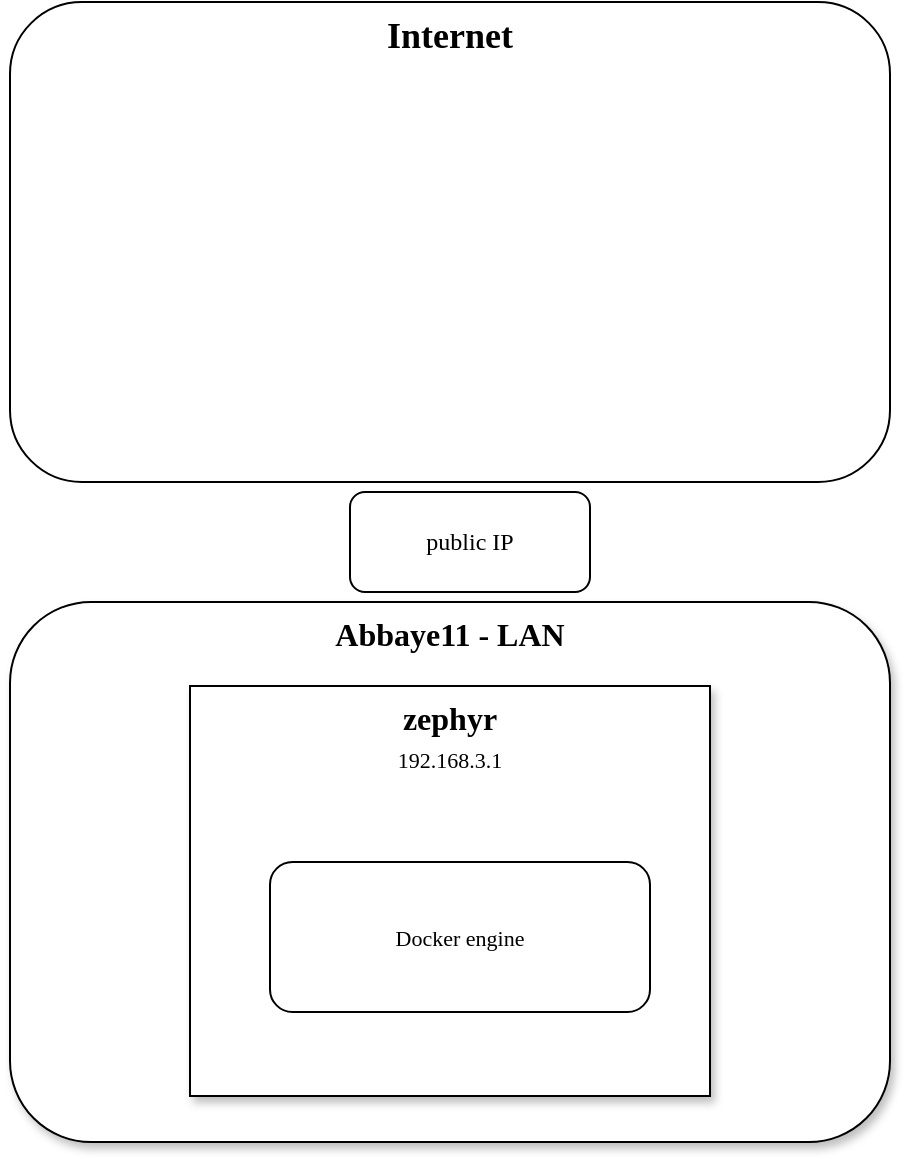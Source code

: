 <mxfile version="20.2.3" type="device" pages="3"><diagram id="EyQ7MJaKTs6pZGbByXyh" name="Page-1"><mxGraphModel dx="1163" dy="865" grid="1" gridSize="10" guides="1" tooltips="1" connect="1" arrows="1" fold="1" page="1" pageScale="1" pageWidth="827" pageHeight="1169" math="0" shadow="0"><root><mxCell id="0"/><mxCell id="1" parent="0"/><mxCell id="NSPT0Uzymb66ejVVXUQv-1" value="Internet" style="rounded=1;whiteSpace=wrap;html=1;align=center;verticalAlign=top;fontFamily=Comic Sans MS;fontStyle=1;fontSize=18;" vertex="1" parent="1"><mxGeometry x="160" y="110" width="440" height="240" as="geometry"/></mxCell><mxCell id="NSPT0Uzymb66ejVVXUQv-2" value="Abbaye11 - LAN" style="rounded=1;whiteSpace=wrap;html=1;fontFamily=Comic Sans MS;fontSize=16;fontStyle=1;verticalAlign=top;glass=0;shadow=1;" vertex="1" parent="1"><mxGeometry x="160" y="410" width="440" height="270" as="geometry"/></mxCell><mxCell id="NSPT0Uzymb66ejVVXUQv-3" value="public IP" style="rounded=1;whiteSpace=wrap;html=1;fontFamily=Comic Sans MS;" vertex="1" parent="1"><mxGeometry x="330" y="355" width="120" height="50" as="geometry"/></mxCell><mxCell id="NSPT0Uzymb66ejVVXUQv-5" value="&lt;b&gt;zephyr&lt;/b&gt;&lt;br&gt;&lt;font style=&quot;font-size: 11px;&quot;&gt;192.168.3.1&lt;/font&gt;" style="rounded=0;whiteSpace=wrap;html=1;fontFamily=Comic Sans MS;fontSize=16;horizontal=1;verticalAlign=top;shadow=1;" vertex="1" parent="1"><mxGeometry x="250" y="452" width="260" height="205" as="geometry"/></mxCell><mxCell id="NSPT0Uzymb66ejVVXUQv-6" value="Docker engine" style="rounded=1;whiteSpace=wrap;html=1;fontFamily=Comic Sans MS;fontSize=11;" vertex="1" parent="1"><mxGeometry x="290" y="540" width="190" height="75" as="geometry"/></mxCell></root></mxGraphModel></diagram><diagram id="5AV2yx2kL_ojxTBK8A9z" name="Page-2"><mxGraphModel dx="1163" dy="2034" grid="1" gridSize="10" guides="1" tooltips="1" connect="1" arrows="1" fold="1" page="1" pageScale="1" pageWidth="827" pageHeight="1169" math="0" shadow="0"><root><mxCell id="0"/><mxCell id="1" parent="0"/><object label="&lt;div&gt;&lt;span style=&quot;font-size: 14px&quot;&gt;&lt;b&gt;%name%&lt;/b&gt;&lt;/span&gt;&lt;/div&gt;&lt;div&gt;&lt;span style=&quot;font-size: 8px&quot;&gt;[Container: %technology%]&lt;/span&gt;&lt;/div&gt;&lt;div&gt;&lt;span style=&quot;font-size: 8px&quot;&gt;&lt;br&gt;&lt;/span&gt;&lt;/div&gt;&lt;div&gt;&lt;font size=&quot;1&quot;&gt;%description%&lt;/font&gt;&lt;/div&gt;" placeholders="1" name="kestra" technology="e.g. Python, Flask" description="Description" id="Vcw_pxPkx2uI8fqFtCrv-1"><mxCell style="rounded=0;whiteSpace=wrap;html=1;fillColor=#3B8CD2;fontColor=#FFFFFF;strokeColor=#2F6FA6;resizable=0;rotatable=0;metaEdit=1;shadow=1;glass=0;fontFamily=Comic Sans MS;fontSize=11;" vertex="1" parent="1"><mxGeometry x="160" y="960" width="180" height="120" as="geometry"/></mxCell></object><object label="&lt;div&gt;&lt;span style=&quot;font-size: 14px&quot;&gt;&lt;b&gt;%name%&lt;/b&gt;&lt;/span&gt;&lt;/div&gt;&lt;div&gt;&lt;span style=&quot;font-size: 8px&quot;&gt;[Software System]&lt;/span&gt;&lt;/div&gt;&lt;div&gt;&lt;span style=&quot;font-size: 8px&quot;&gt;&lt;br&gt;&lt;/span&gt;&lt;/div&gt;&lt;div&gt;&lt;font size=&quot;1&quot;&gt;%description%&lt;/font&gt;&lt;/div&gt;" name="nginx-reverse-proxy" description="Nginx server acting as reverse proxy" ports="80, 443" placeholders="1" id="Vcw_pxPkx2uI8fqFtCrv-2"><mxCell style="rounded=0;whiteSpace=wrap;html=1;fillColor=#0067BA;fontColor=#FFFFFF;strokeColor=#005DA8;resizable=0;rotatable=0;metaEdit=1;shadow=1;glass=0;fontFamily=Comic Sans MS;fontSize=11;imageAspect=1;" vertex="1" parent="1"><mxGeometry x="250" y="130" width="180" height="120" as="geometry"/></mxCell></object><object label="&lt;div&gt;&lt;span style=&quot;font-size: 14px&quot;&gt;&lt;b&gt;%name%&lt;/b&gt;&lt;/span&gt;&lt;/div&gt;&lt;div&gt;&lt;span style=&quot;font-size: 8px&quot;&gt;[Software System]&lt;/span&gt;&lt;/div&gt;&lt;div&gt;&lt;span style=&quot;font-size: 8px&quot;&gt;&lt;br&gt;&lt;/span&gt;&lt;/div&gt;&lt;div&gt;&lt;font size=&quot;1&quot;&gt;%description%&lt;/font&gt;&lt;/div&gt;" placeholders="1" name="kestra" description="Description" id="Vcw_pxPkx2uI8fqFtCrv-3"><mxCell style="rounded=0;whiteSpace=wrap;html=1;fillColor=#0067BA;fontColor=#FFFFFF;strokeColor=#005DA8;resizable=0;rotatable=0;metaEdit=1;shadow=1;glass=0;fontFamily=Comic Sans MS;fontSize=11;" vertex="1" parent="1"><mxGeometry x="110" y="400" width="180" height="120" as="geometry"/></mxCell></object><object label="&lt;div&gt;&lt;span style=&quot;font-size: 14px&quot;&gt;&lt;b&gt;%name%&lt;/b&gt;&lt;/span&gt;&lt;/div&gt;&lt;div&gt;&lt;span style=&quot;font-size: 8px&quot;&gt;[Software System]&lt;/span&gt;&lt;/div&gt;&lt;div&gt;&lt;span style=&quot;font-size: 8px&quot;&gt;&lt;br&gt;&lt;/span&gt;&lt;/div&gt;&lt;div&gt;&lt;font size=&quot;1&quot;&gt;%description%&lt;/font&gt;&lt;/div&gt;" placeholders="1" name="kestra-ci" description="Description" id="Vcw_pxPkx2uI8fqFtCrv-4"><mxCell style="rounded=0;whiteSpace=wrap;html=1;fillColor=#0067BA;fontColor=#FFFFFF;strokeColor=#005DA8;resizable=0;rotatable=0;metaEdit=1;shadow=1;glass=0;fontFamily=Comic Sans MS;fontSize=11;" vertex="1" parent="1"><mxGeometry x="390" y="400" width="180" height="120" as="geometry"/></mxCell></object><object label="&lt;div&gt;&lt;span style=&quot;font-size: 14px&quot;&gt;&lt;b&gt;%name%&lt;/b&gt;&lt;/span&gt;&lt;/div&gt;&lt;div&gt;&lt;span style=&quot;font-size: 8px&quot;&gt;[Container: %technology%]&lt;/span&gt;&lt;/div&gt;&lt;div&gt;&lt;span style=&quot;font-size: 8px&quot;&gt;&lt;br&gt;&lt;/span&gt;&lt;/div&gt;&lt;div&gt;&lt;font size=&quot;1&quot;&gt;%description%&lt;/font&gt;&lt;/div&gt;" placeholders="1" name="minio" technology="e.g. Python, Flask" description="Description" id="Vcw_pxPkx2uI8fqFtCrv-5"><mxCell style="rounded=0;whiteSpace=wrap;html=1;fillColor=#3B8CD2;fontColor=#FFFFFF;strokeColor=#2F6FA6;resizable=0;rotatable=0;metaEdit=1;shadow=1;glass=0;fontFamily=Comic Sans MS;fontSize=11;" vertex="1" parent="1"><mxGeometry x="370" y="960" width="180" height="120" as="geometry"/></mxCell></object><object label="&lt;div&gt;&lt;span style=&quot;font-size: 14px&quot;&gt;&lt;b&gt;%name%&lt;/b&gt;&lt;/span&gt;&lt;/div&gt;&lt;div&gt;&lt;span style=&quot;font-size: 8px&quot;&gt;[Container: %technology%]&lt;/span&gt;&lt;/div&gt;&lt;div&gt;&lt;span style=&quot;font-size: 8px&quot;&gt;&lt;br&gt;&lt;/span&gt;&lt;/div&gt;&lt;div&gt;&lt;font size=&quot;1&quot;&gt;%description%&lt;/font&gt;&lt;/div&gt;" placeholders="1" name="postrges" technology="e.g. Python, Flask" description="Description" id="Vcw_pxPkx2uI8fqFtCrv-6"><mxCell style="rounded=0;whiteSpace=wrap;html=1;fillColor=#3B8CD2;fontColor=#FFFFFF;strokeColor=#2F6FA6;resizable=0;rotatable=0;metaEdit=1;shadow=1;glass=0;fontFamily=Comic Sans MS;fontSize=11;" vertex="1" parent="1"><mxGeometry x="580" y="960" width="180" height="120" as="geometry"/></mxCell></object><object label="&lt;div&gt;&lt;span style=&quot;font-size: 14px&quot;&gt;&lt;b&gt;%name%&lt;/b&gt;&lt;/span&gt;&lt;/div&gt;&lt;div&gt;&lt;span style=&quot;font-size: 8px&quot;&gt;[Container: %technology%]&lt;/span&gt;&lt;/div&gt;&lt;div&gt;&lt;span style=&quot;font-size: 8px&quot;&gt;&lt;br&gt;&lt;/span&gt;&lt;/div&gt;&lt;div&gt;&lt;font size=&quot;1&quot;&gt;%description%&lt;/font&gt;&lt;/div&gt;" placeholders="1" name="kestra-ci" technology="e.g. Python, Flask" description="Description" id="Vcw_pxPkx2uI8fqFtCrv-7"><mxCell style="rounded=0;whiteSpace=wrap;html=1;fillColor=#3B8CD2;fontColor=#FFFFFF;strokeColor=#2F6FA6;resizable=0;rotatable=0;metaEdit=1;shadow=1;glass=0;fontFamily=Comic Sans MS;fontSize=11;" vertex="1" parent="1"><mxGeometry x="900" y="960" width="180" height="120" as="geometry"/></mxCell></object><object label="" placeholders="1" instruction="edit data of the lower shape within the group" id="Vcw_pxPkx2uI8fqFtCrv-8"><mxCell style="group;resizable=0;rotatable=0;shadow=1;glass=0;fontFamily=Comic Sans MS;fontSize=11;" vertex="1" connectable="0" parent="1"><mxGeometry x="260" y="-170" width="160" height="170" as="geometry"/></mxCell></object><object label="&lt;div style=&quot;color: rgb(255 , 255 , 255) ; white-space: normal&quot;&gt;&lt;span style=&quot;font-size: 14px&quot;&gt;&lt;b&gt;%name%&lt;/b&gt;&lt;/span&gt;&lt;/div&gt;&lt;div style=&quot;color: rgb(255 , 255 , 255) ; white-space: normal&quot;&gt;&lt;font style=&quot;font-size: 8px&quot;&gt;[Person]&lt;/font&gt;&lt;/div&gt;&lt;div style=&quot;color: rgb(255 , 255 , 255) ; white-space: normal ; font-size: 8px&quot;&gt;&lt;span style=&quot;font-size: x-small&quot;&gt;&lt;br&gt;&lt;/span&gt;&lt;/div&gt;&lt;div style=&quot;color: rgb(255 , 255 , 255) ; white-space: normal&quot;&gt;&lt;font size=&quot;1&quot;&gt;%description%&lt;/font&gt;&lt;/div&gt;" name="User" description="Description" placeholders="1" id="Vcw_pxPkx2uI8fqFtCrv-9"><mxCell style="rounded=1;whiteSpace=wrap;html=1;strokeColor=#00315C;fillColor=#004179;fontColor=#000000;arcSize=31;metaEdit=1;shadow=1;glass=0;fontFamily=Comic Sans MS;fontSize=11;" vertex="1" parent="Vcw_pxPkx2uI8fqFtCrv-8"><mxGeometry y="70" width="160" height="100" as="geometry"/></mxCell></object><mxCell id="Vcw_pxPkx2uI8fqFtCrv-10" value="" style="ellipse;whiteSpace=wrap;html=1;aspect=fixed;strokeColor=#00315C;fillColor=#004179;fontColor=#000000;shadow=1;glass=0;fontFamily=Comic Sans MS;fontSize=11;" vertex="1" parent="Vcw_pxPkx2uI8fqFtCrv-8"><mxGeometry x="40" width="80" height="80" as="geometry"/></mxCell><object label="&lt;span style=&quot;font-size: 10px&quot;&gt;&lt;b&gt;%name%&lt;/b&gt;&lt;br&gt;[%technology%]&lt;br&gt;&lt;/span&gt;" placeholders="1" name="*.abbaye11.ch" technology="HTTP[80,443]" id="Vcw_pxPkx2uI8fqFtCrv-11"><mxCell style="endArrow=block;html=1;fontSize=10;fontColor=#404040;strokeWidth=1;endFill=1;strokeColor=#828282;elbow=vertical;metaEdit=1;rounded=0;fontFamily=Comic Sans MS;exitX=0.5;exitY=1;exitDx=0;exitDy=0;entryX=0.5;entryY=0;entryDx=0;entryDy=0;" edge="1" parent="1" source="Vcw_pxPkx2uI8fqFtCrv-9" target="Vcw_pxPkx2uI8fqFtCrv-2"><mxGeometry x="-0.231" width="50" height="50" relative="1" as="geometry"><mxPoint x="450" y="140" as="sourcePoint"/><mxPoint x="650" y="140" as="targetPoint"/><mxPoint as="offset"/></mxGeometry></mxCell></object><object label="&lt;span style=&quot;font-size: 10px&quot;&gt;&lt;b&gt;%name%&lt;/b&gt;&lt;br&gt;&lt;/span&gt;" placeholders="1" name="kestra.abbaye11.ch" id="Vcw_pxPkx2uI8fqFtCrv-12"><mxCell style="endArrow=block;html=1;fontSize=10;fontColor=#404040;strokeWidth=1;endFill=1;strokeColor=#828282;elbow=vertical;metaEdit=1;rounded=0;fontFamily=Comic Sans MS;exitX=0.5;exitY=1;exitDx=0;exitDy=0;entryX=0.5;entryY=0;entryDx=0;entryDy=0;" edge="1" parent="1" source="Vcw_pxPkx2uI8fqFtCrv-2" target="Vcw_pxPkx2uI8fqFtCrv-3"><mxGeometry width="50" height="50" relative="1" as="geometry"><mxPoint x="450" y="240" as="sourcePoint"/><mxPoint x="650" y="240" as="targetPoint"/></mxGeometry></mxCell></object><object label="&lt;span style=&quot;font-size: 10px&quot;&gt;&lt;b&gt;%name%&lt;/b&gt;&lt;br&gt;&lt;/span&gt;" placeholders="1" name="kestra-ci.abbay11.ch" id="Vcw_pxPkx2uI8fqFtCrv-13"><mxCell style="endArrow=block;html=1;fontSize=10;fontColor=#404040;strokeWidth=1;endFill=1;strokeColor=#828282;elbow=vertical;metaEdit=1;rounded=0;fontFamily=Comic Sans MS;exitX=0.5;exitY=1;exitDx=0;exitDy=0;entryX=0.5;entryY=0;entryDx=0;entryDy=0;" edge="1" parent="1" source="Vcw_pxPkx2uI8fqFtCrv-2" target="Vcw_pxPkx2uI8fqFtCrv-4"><mxGeometry width="50" height="50" relative="1" as="geometry"><mxPoint x="450" y="240" as="sourcePoint"/><mxPoint x="650" y="240" as="targetPoint"/></mxGeometry></mxCell></object><object label="&lt;div&gt;&lt;span style=&quot;font-size: 14px&quot;&gt;&lt;b&gt;%name%&lt;/b&gt;&lt;/span&gt;&lt;/div&gt;&lt;div&gt;&lt;span style=&quot;font-size: 8px&quot;&gt;[Software System]&lt;/span&gt;&lt;/div&gt;&lt;div&gt;&lt;span style=&quot;font-size: 8px&quot;&gt;&lt;br&gt;&lt;/span&gt;&lt;/div&gt;&lt;div&gt;&lt;font size=&quot;1&quot;&gt;%description%&lt;/font&gt;&lt;/div&gt;" placeholders="1" name="Github.com" description="Github.com" id="Vcw_pxPkx2uI8fqFtCrv-15"><mxCell style="rounded=0;whiteSpace=wrap;html=1;fillColor=#0067BA;fontColor=#FFFFFF;strokeColor=#005DA8;resizable=0;rotatable=0;metaEdit=1;shadow=1;glass=0;fontFamily=Comic Sans MS;fontSize=11;" vertex="1" parent="1"><mxGeometry x="550" y="-130" width="180" height="120" as="geometry"/></mxCell></object><object label="&lt;span style=&quot;font-size: 10px&quot;&gt;&lt;b&gt;%name%&lt;/b&gt;&lt;br&gt;[%technology%]&lt;br&gt;&lt;/span&gt;" placeholders="1" name="kesta-ci.abbaye11.ch" technology="HTTP" id="Vcw_pxPkx2uI8fqFtCrv-17"><mxCell style="endArrow=block;html=1;fontSize=10;fontColor=#404040;strokeWidth=1;endFill=1;strokeColor=#828282;elbow=vertical;metaEdit=1;rounded=0;fontFamily=Comic Sans MS;" edge="1" parent="1" source="Vcw_pxPkx2uI8fqFtCrv-15" target="Vcw_pxPkx2uI8fqFtCrv-2"><mxGeometry width="50" height="50" relative="1" as="geometry"><mxPoint x="450" y="240" as="sourcePoint"/><mxPoint x="529.091" y="80" as="targetPoint"/></mxGeometry></mxCell></object><object label="&lt;span style=&quot;font-size: 10px&quot;&gt;&lt;b&gt;%name%&lt;/b&gt;&lt;br&gt;&lt;/span&gt;" placeholders="1" name="git" test="12" id="Vcw_pxPkx2uI8fqFtCrv-18"><mxCell style="endArrow=block;html=1;fontSize=10;fontColor=#404040;strokeWidth=1;endFill=1;strokeColor=#828282;elbow=vertical;metaEdit=1;rounded=0;fontFamily=Comic Sans MS;exitX=0.75;exitY=0;exitDx=0;exitDy=0;entryX=0.5;entryY=1;entryDx=0;entryDy=0;startArrow=block;startFill=1;" edge="1" parent="1" source="Vcw_pxPkx2uI8fqFtCrv-4" target="Vcw_pxPkx2uI8fqFtCrv-15"><mxGeometry x="0.056" y="-4" width="50" height="50" relative="1" as="geometry"><mxPoint x="450" y="240" as="sourcePoint"/><mxPoint x="650" y="240" as="targetPoint"/><mxPoint as="offset"/></mxGeometry></mxCell></object></root></mxGraphModel></diagram><diagram id="Hoe8-7HgG1vpurcCDEgW" name="kestra-compose"><mxGraphModel dx="1163" dy="865" grid="1" gridSize="10" guides="1" tooltips="1" connect="1" arrows="1" fold="1" page="1" pageScale="1" pageWidth="827" pageHeight="1169" math="0" shadow="0"><root><mxCell id="0"/><mxCell id="1" parent="0"/><object label="&lt;div&gt;&lt;span style=&quot;font-size: 14px&quot;&gt;&lt;b&gt;%name%&lt;/b&gt;&lt;/span&gt;&lt;/div&gt;&lt;div&gt;&lt;span style=&quot;font-size: 8px&quot;&gt;[Container: %technology%]&lt;/span&gt;&lt;/div&gt;&lt;div&gt;&lt;span style=&quot;font-size: 8px&quot;&gt;&lt;br&gt;&lt;/span&gt;&lt;/div&gt;&lt;div&gt;&lt;font size=&quot;1&quot;&gt;%description%&lt;/font&gt;&lt;/div&gt;" placeholders="1" name="Kestra-full" technology="kestra/kestra:latest-full" description="Description" id="ZLvlW6HvT2CZMMLVYhQ6-1"><mxCell style="rounded=0;whiteSpace=wrap;html=1;fillColor=#d5e8d4;strokeColor=#82b366;resizable=0;rotatable=0;metaEdit=1;shadow=1;glass=0;fontFamily=Comic Sans MS;fontSize=11;" vertex="1" parent="1"><mxGeometry x="300" y="400" width="180" height="120" as="geometry"/></mxCell></object><object label="&lt;div&gt;&lt;span style=&quot;font-size: 14px&quot;&gt;&lt;b&gt;%name%&lt;/b&gt;&lt;/span&gt;&lt;/div&gt;&lt;div&gt;&lt;span style=&quot;font-size: 8px&quot;&gt;[Container: %technology%]&lt;/span&gt;&lt;/div&gt;&lt;div&gt;&lt;span style=&quot;font-size: 8px&quot;&gt;&lt;br&gt;&lt;/span&gt;&lt;/div&gt;&lt;div&gt;&lt;font size=&quot;1&quot;&gt;%description%&lt;/font&gt;&lt;/div&gt;" placeholders="1" name="Postgres" technology="postgres" description="Description" id="ZLvlW6HvT2CZMMLVYhQ6-2"><mxCell style="rounded=0;whiteSpace=wrap;html=1;fillColor=#d5e8d4;strokeColor=#82b366;resizable=0;rotatable=0;metaEdit=1;shadow=1;glass=0;fontFamily=Comic Sans MS;fontSize=11;" vertex="1" parent="1"><mxGeometry x="140" y="620" width="180" height="120" as="geometry"/></mxCell></object><object label="&lt;div&gt;&lt;span style=&quot;font-size: 14px&quot;&gt;&lt;b&gt;%name%&lt;/b&gt;&lt;/span&gt;&lt;/div&gt;&lt;div&gt;&lt;span style=&quot;font-size: 8px&quot;&gt;[Container: %technology%]&lt;/span&gt;&lt;/div&gt;&lt;div&gt;&lt;span style=&quot;font-size: 8px&quot;&gt;&lt;br&gt;&lt;/span&gt;&lt;/div&gt;&lt;div&gt;&lt;font size=&quot;1&quot;&gt;%description%&lt;/font&gt;&lt;/div&gt;" placeholders="1" name="Minio" technology="quay.io/minio/minio" description="Description" id="ZLvlW6HvT2CZMMLVYhQ6-3"><mxCell style="rounded=0;whiteSpace=wrap;html=1;fillColor=#d5e8d4;strokeColor=#82b366;resizable=0;rotatable=0;metaEdit=1;shadow=1;glass=0;fontFamily=Comic Sans MS;fontSize=11;" vertex="1" parent="1"><mxGeometry x="480" y="625" width="180" height="120" as="geometry"/></mxCell></object><mxCell id="EVMJW-r_kvclWcFlknhl-2" value="TCP:5432" style="shape=parallelogram;perimeter=parallelogramPerimeter;whiteSpace=wrap;html=1;fixedSize=1;shadow=1;glass=0;fontFamily=Comic Sans MS;fontSize=8;fontStyle=1" vertex="1" parent="1"><mxGeometry x="185" y="610" width="90" height="20" as="geometry"/></mxCell><mxCell id="EVMJW-r_kvclWcFlknhl-3" value="TCP:9000" style="shape=parallelogram;perimeter=parallelogramPerimeter;whiteSpace=wrap;html=1;fixedSize=1;shadow=1;glass=0;fontFamily=Comic Sans MS;fontSize=8;fontStyle=1" vertex="1" parent="1"><mxGeometry x="480" y="615" width="90" height="20" as="geometry"/></mxCell><mxCell id="EVMJW-r_kvclWcFlknhl-4" value="TCP:9001" style="shape=parallelogram;perimeter=parallelogramPerimeter;whiteSpace=wrap;html=1;fixedSize=1;shadow=1;glass=0;fontFamily=Comic Sans MS;fontSize=8;fontStyle=1" vertex="1" parent="1"><mxGeometry x="580" y="615" width="90" height="20" as="geometry"/></mxCell><mxCell id="EVMJW-r_kvclWcFlknhl-5" value="TCP:8080" style="shape=parallelogram;perimeter=parallelogramPerimeter;whiteSpace=wrap;html=1;fixedSize=1;shadow=1;glass=0;fontFamily=Comic Sans MS;fontSize=8;fontStyle=1" vertex="1" parent="1"><mxGeometry x="300" y="390" width="90" height="20" as="geometry"/></mxCell><mxCell id="EVMJW-r_kvclWcFlknhl-6" value="TCP:8081" style="shape=parallelogram;perimeter=parallelogramPerimeter;whiteSpace=wrap;html=1;fixedSize=1;shadow=1;glass=0;fontFamily=Comic Sans MS;fontSize=8;fontStyle=1" vertex="1" parent="1"><mxGeometry x="400" y="390" width="90" height="20" as="geometry"/></mxCell><object label="&lt;b&gt;%name%&lt;/b&gt;&lt;br style=&quot;font-size: 10px&quot;&gt;[%technology%]" placeholders="1" name="Document access" technology="TCP" id="EVMJW-r_kvclWcFlknhl-7"><mxCell style="endArrow=block;html=1;fontSize=10;fontColor=#404040;strokeWidth=1;endFill=1;dashed=1;dashPattern=8 8;strokeColor=#828282;elbow=vertical;metaEdit=1;rounded=0;fontFamily=Comic Sans MS;exitX=0.75;exitY=1;exitDx=0;exitDy=0;entryX=0.5;entryY=0;entryDx=0;entryDy=0;" edge="1" parent="1" source="ZLvlW6HvT2CZMMLVYhQ6-1" target="EVMJW-r_kvclWcFlknhl-3"><mxGeometry width="50" height="50" relative="1" as="geometry"><mxPoint x="420" y="540" as="sourcePoint"/><mxPoint x="620" y="540" as="targetPoint"/></mxGeometry></mxCell></object><object label="&lt;b&gt;%name%&lt;/b&gt;&lt;br style=&quot;font-size: 10px&quot;&gt;[%technology%]" placeholders="1" name="Db access" technology="JDBC" id="EVMJW-r_kvclWcFlknhl-8"><mxCell style="endArrow=block;html=1;fontSize=10;fontColor=#404040;strokeWidth=1;endFill=1;dashed=1;dashPattern=8 8;strokeColor=#828282;elbow=vertical;metaEdit=1;rounded=0;fontFamily=Comic Sans MS;exitX=0.25;exitY=1;exitDx=0;exitDy=0;" edge="1" parent="1" source="ZLvlW6HvT2CZMMLVYhQ6-1" target="EVMJW-r_kvclWcFlknhl-2"><mxGeometry width="50" height="50" relative="1" as="geometry"><mxPoint x="420" y="540" as="sourcePoint"/><mxPoint x="620" y="540" as="targetPoint"/></mxGeometry></mxCell></object></root></mxGraphModel></diagram></mxfile>
